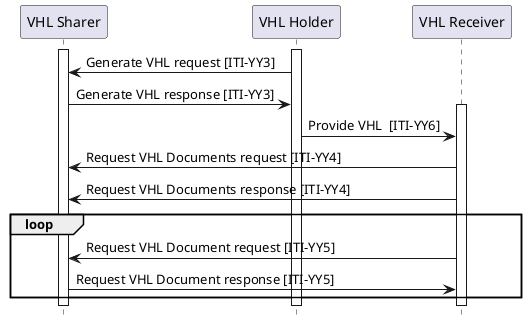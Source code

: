 @startuml
skinparam svgDimensionStyle false
hide footbox
participant "VHL Sharer" as VHLS
participant "VHL Holder" as VHLH
participant "VHL Receiver" as VHLR

activate VHLH
activate VHLS


VHLH -> VHLS : Generate VHL request [ITI-YY3]
VHLS -> VHLH : Generate VHL response [ITI-YY3]

activate VHLR
VHLH -> VHLR : Provide VHL  [ITI-YY6]
VHLR -> VHLS : Request VHL Documents request [ITI-YY4]
VHLR -> VHLS : Request VHL Documents response [ITI-YY4]
loop
 VHLR -> VHLS : Request VHL Document request [ITI-YY5]
 VHLS -> VHLR : Request VHL Document response [ITI-YY5]
end loop

@enduml
